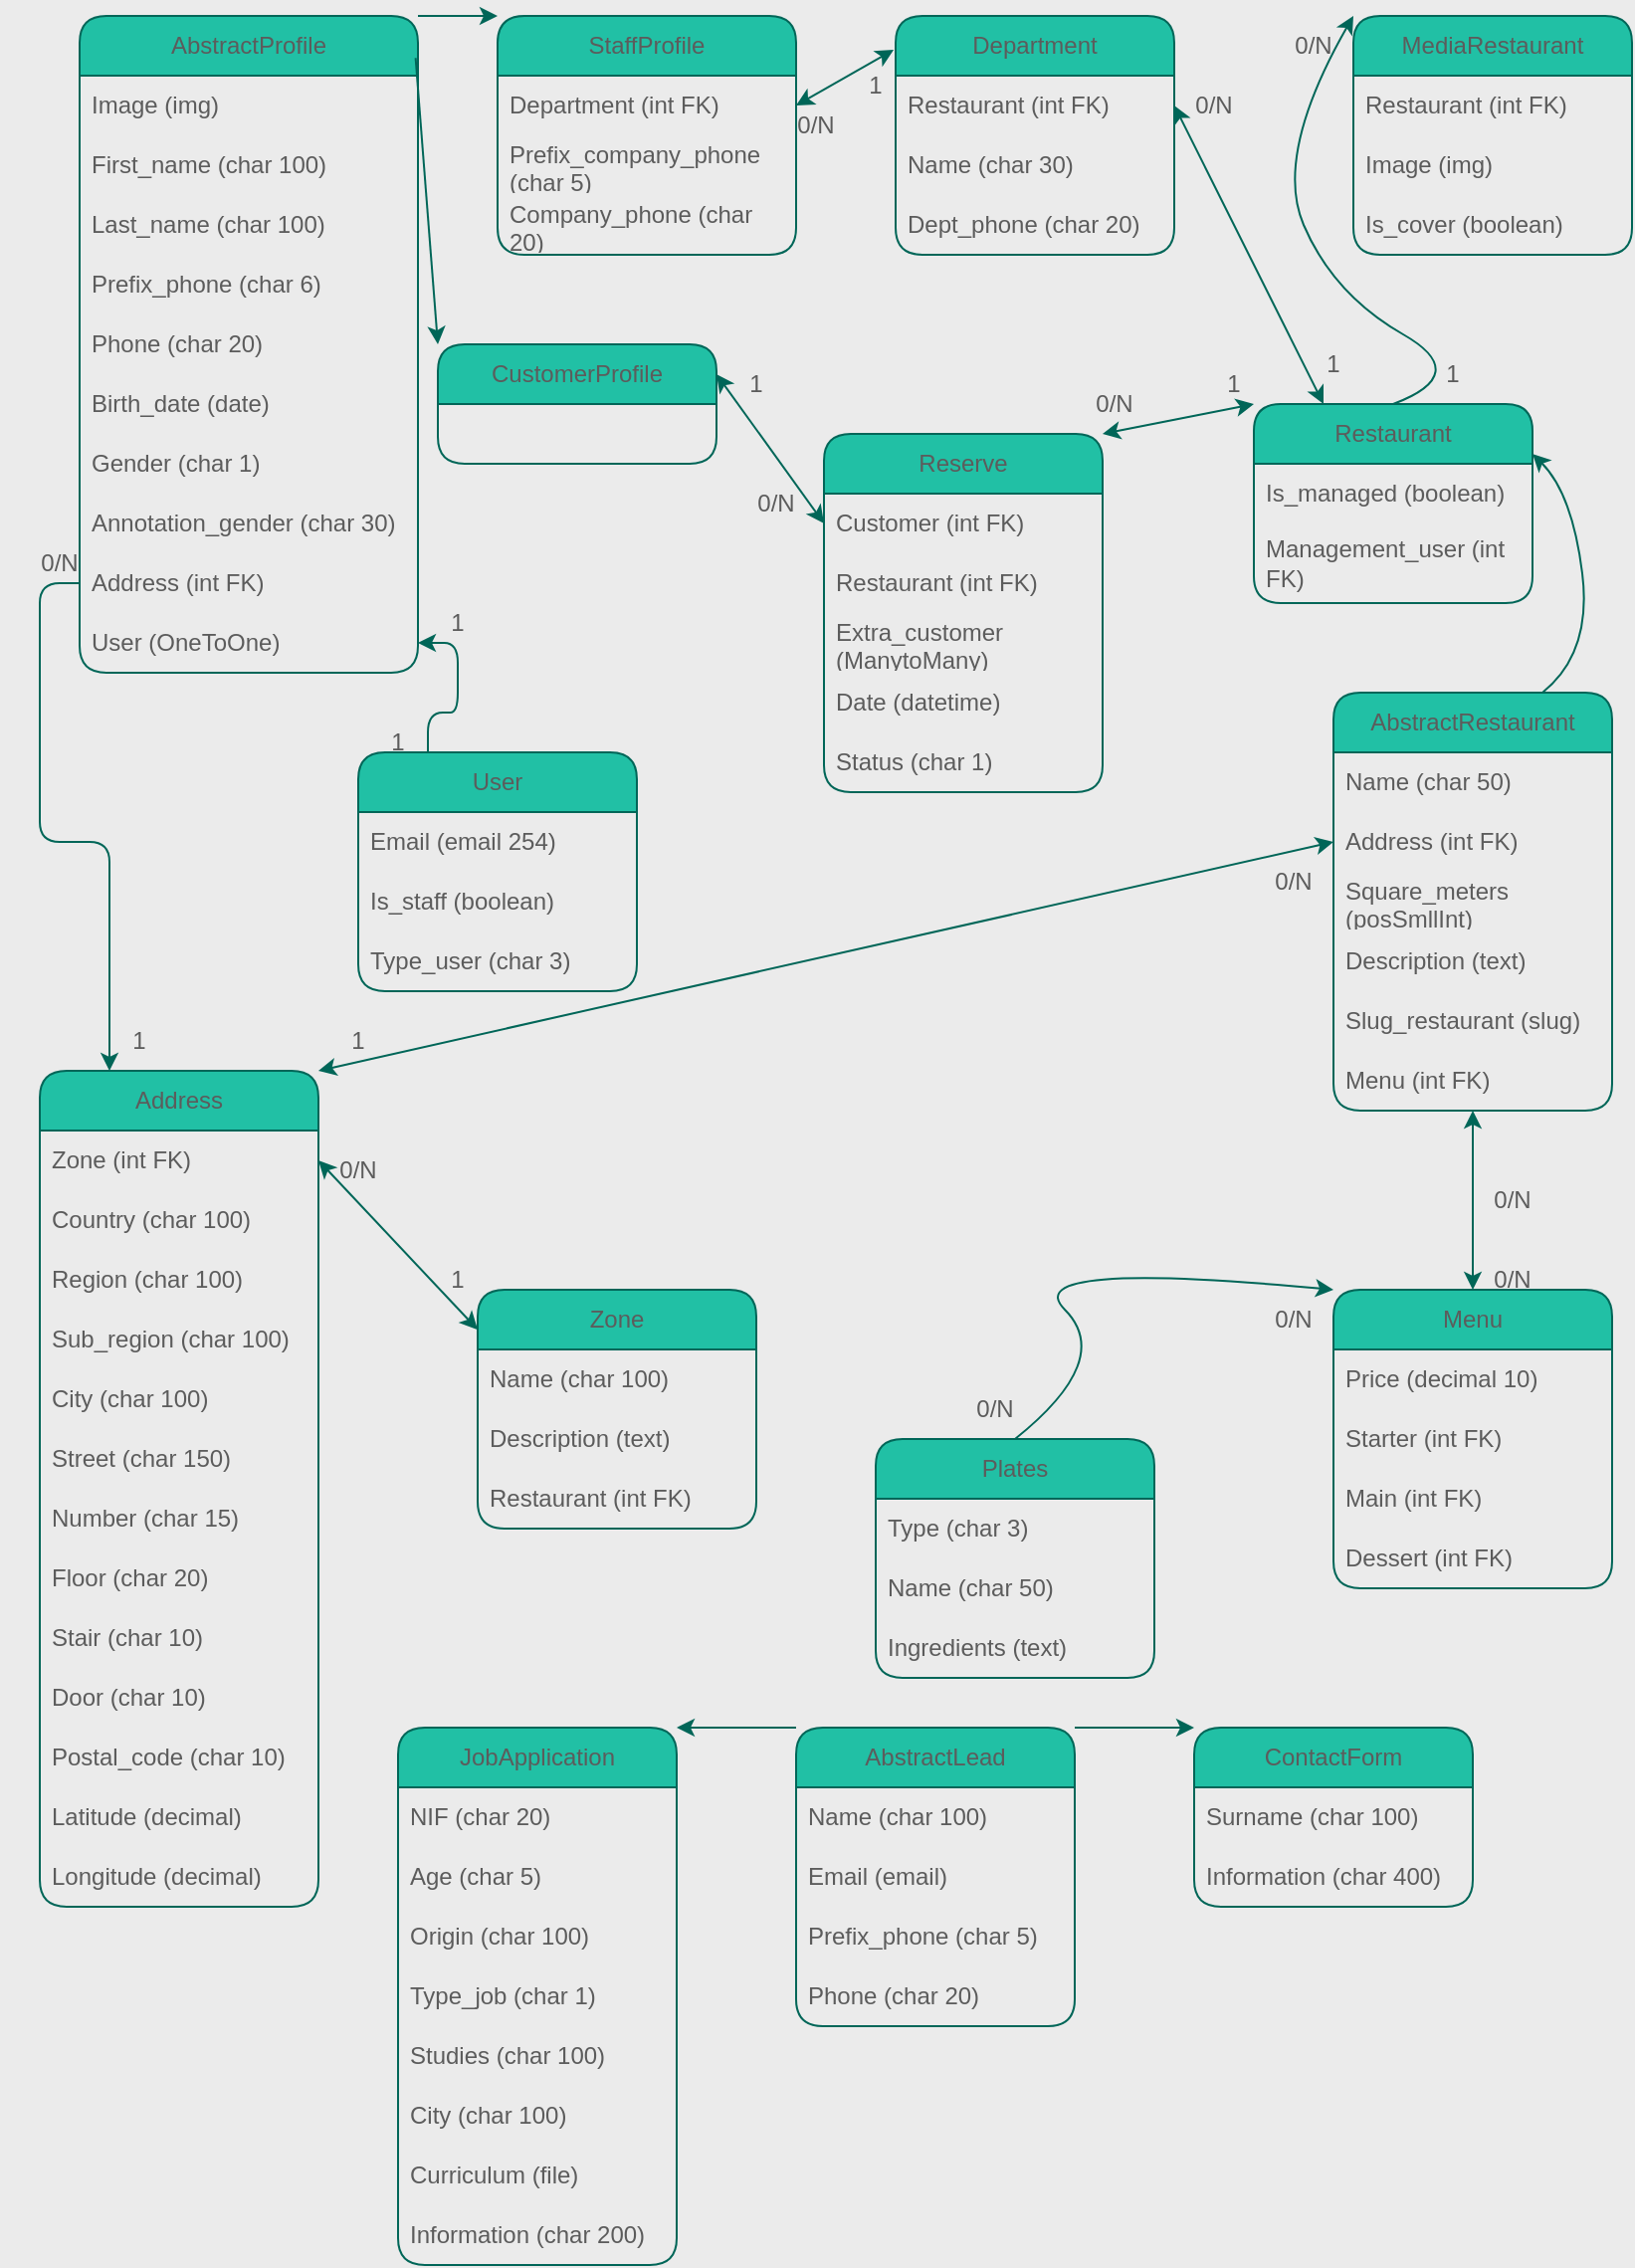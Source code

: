 <mxfile version="21.1.1" type="device">
  <diagram id="C5RBs43oDa-KdzZeNtuy" name="Page-1">
    <mxGraphModel dx="1434" dy="792" grid="1" gridSize="10" guides="1" tooltips="1" connect="1" arrows="1" fold="1" page="1" pageScale="1" pageWidth="827" pageHeight="1169" background="#ebebeb" math="0" shadow="0">
      <root>
        <mxCell id="WIyWlLk6GJQsqaUBKTNV-0" />
        <mxCell id="WIyWlLk6GJQsqaUBKTNV-1" parent="WIyWlLk6GJQsqaUBKTNV-0" />
        <mxCell id="yz6hyvaZa-Xoh-KUm_AY-7" value="AbstractProfile" style="swimlane;fontStyle=0;childLayout=stackLayout;horizontal=1;startSize=30;horizontalStack=0;resizeParent=1;resizeParentMax=0;resizeLast=0;collapsible=1;marginBottom=0;whiteSpace=wrap;html=1;fillColor=#21C0A5;strokeColor=#006658;labelBackgroundColor=none;fontColor=#5C5C5C;rounded=1;" parent="WIyWlLk6GJQsqaUBKTNV-1" vertex="1">
          <mxGeometry x="40" y="20" width="170" height="330" as="geometry" />
        </mxCell>
        <mxCell id="yz6hyvaZa-Xoh-KUm_AY-9" value="Image (img)" style="text;strokeColor=none;fillColor=none;align=left;verticalAlign=middle;spacingLeft=4;spacingRight=4;overflow=hidden;points=[[0,0.5],[1,0.5]];portConstraint=eastwest;rotatable=0;whiteSpace=wrap;html=1;labelBackgroundColor=none;fontColor=#5C5C5C;rounded=1;" parent="yz6hyvaZa-Xoh-KUm_AY-7" vertex="1">
          <mxGeometry y="30" width="170" height="30" as="geometry" />
        </mxCell>
        <mxCell id="yz6hyvaZa-Xoh-KUm_AY-10" value="First_name (char 100)" style="text;strokeColor=none;fillColor=none;align=left;verticalAlign=middle;spacingLeft=4;spacingRight=4;overflow=hidden;points=[[0,0.5],[1,0.5]];portConstraint=eastwest;rotatable=0;whiteSpace=wrap;html=1;labelBackgroundColor=none;fontColor=#5C5C5C;rounded=1;" parent="yz6hyvaZa-Xoh-KUm_AY-7" vertex="1">
          <mxGeometry y="60" width="170" height="30" as="geometry" />
        </mxCell>
        <mxCell id="yz6hyvaZa-Xoh-KUm_AY-11" value="Last_name (char 100)" style="text;strokeColor=none;fillColor=none;align=left;verticalAlign=middle;spacingLeft=4;spacingRight=4;overflow=hidden;points=[[0,0.5],[1,0.5]];portConstraint=eastwest;rotatable=0;whiteSpace=wrap;html=1;labelBackgroundColor=none;fontColor=#5C5C5C;rounded=1;" parent="yz6hyvaZa-Xoh-KUm_AY-7" vertex="1">
          <mxGeometry y="90" width="170" height="30" as="geometry" />
        </mxCell>
        <mxCell id="yz6hyvaZa-Xoh-KUm_AY-16" value="Prefix_phone (char 6)" style="text;strokeColor=none;fillColor=none;align=left;verticalAlign=middle;spacingLeft=4;spacingRight=4;overflow=hidden;points=[[0,0.5],[1,0.5]];portConstraint=eastwest;rotatable=0;whiteSpace=wrap;html=1;labelBackgroundColor=none;fontColor=#5C5C5C;rounded=1;" parent="yz6hyvaZa-Xoh-KUm_AY-7" vertex="1">
          <mxGeometry y="120" width="170" height="30" as="geometry" />
        </mxCell>
        <mxCell id="yz6hyvaZa-Xoh-KUm_AY-14" value="Phone (char 20)" style="text;strokeColor=none;fillColor=none;align=left;verticalAlign=middle;spacingLeft=4;spacingRight=4;overflow=hidden;points=[[0,0.5],[1,0.5]];portConstraint=eastwest;rotatable=0;whiteSpace=wrap;html=1;labelBackgroundColor=none;fontColor=#5C5C5C;rounded=1;" parent="yz6hyvaZa-Xoh-KUm_AY-7" vertex="1">
          <mxGeometry y="150" width="170" height="30" as="geometry" />
        </mxCell>
        <mxCell id="yz6hyvaZa-Xoh-KUm_AY-13" value="Birth_date (date)" style="text;strokeColor=none;fillColor=none;align=left;verticalAlign=middle;spacingLeft=4;spacingRight=4;overflow=hidden;points=[[0,0.5],[1,0.5]];portConstraint=eastwest;rotatable=0;whiteSpace=wrap;html=1;labelBackgroundColor=none;fontColor=#5C5C5C;rounded=1;" parent="yz6hyvaZa-Xoh-KUm_AY-7" vertex="1">
          <mxGeometry y="180" width="170" height="30" as="geometry" />
        </mxCell>
        <mxCell id="yz6hyvaZa-Xoh-KUm_AY-12" value="Gender (char 1)" style="text;strokeColor=none;fillColor=none;align=left;verticalAlign=middle;spacingLeft=4;spacingRight=4;overflow=hidden;points=[[0,0.5],[1,0.5]];portConstraint=eastwest;rotatable=0;whiteSpace=wrap;html=1;labelBackgroundColor=none;fontColor=#5C5C5C;rounded=1;" parent="yz6hyvaZa-Xoh-KUm_AY-7" vertex="1">
          <mxGeometry y="210" width="170" height="30" as="geometry" />
        </mxCell>
        <mxCell id="yz6hyvaZa-Xoh-KUm_AY-17" value="Annotation_gender (char 30)" style="text;strokeColor=none;fillColor=none;align=left;verticalAlign=middle;spacingLeft=4;spacingRight=4;overflow=hidden;points=[[0,0.5],[1,0.5]];portConstraint=eastwest;rotatable=0;whiteSpace=wrap;html=1;labelBackgroundColor=none;fontColor=#5C5C5C;rounded=1;" parent="yz6hyvaZa-Xoh-KUm_AY-7" vertex="1">
          <mxGeometry y="240" width="170" height="30" as="geometry" />
        </mxCell>
        <mxCell id="yz6hyvaZa-Xoh-KUm_AY-15" value="Address (int FK)" style="text;strokeColor=none;fillColor=none;align=left;verticalAlign=middle;spacingLeft=4;spacingRight=4;overflow=hidden;points=[[0,0.5],[1,0.5]];portConstraint=eastwest;rotatable=0;whiteSpace=wrap;html=1;labelBackgroundColor=none;fontColor=#5C5C5C;rounded=1;" parent="yz6hyvaZa-Xoh-KUm_AY-7" vertex="1">
          <mxGeometry y="270" width="170" height="30" as="geometry" />
        </mxCell>
        <mxCell id="nmYzF3sqAzr96OTuuxgY-0" value="User (OneToOne)" style="text;strokeColor=none;fillColor=none;align=left;verticalAlign=middle;spacingLeft=4;spacingRight=4;overflow=hidden;points=[[0,0.5],[1,0.5]];portConstraint=eastwest;rotatable=0;whiteSpace=wrap;html=1;fontColor=#5C5C5C;" vertex="1" parent="yz6hyvaZa-Xoh-KUm_AY-7">
          <mxGeometry y="300" width="170" height="30" as="geometry" />
        </mxCell>
        <mxCell id="yz6hyvaZa-Xoh-KUm_AY-19" value="StaffProfile" style="swimlane;fontStyle=0;childLayout=stackLayout;horizontal=1;startSize=30;horizontalStack=0;resizeParent=1;resizeParentMax=0;resizeLast=0;collapsible=1;marginBottom=0;whiteSpace=wrap;html=1;fillColor=#21C0A5;strokeColor=#006658;labelBackgroundColor=none;fontColor=#5C5C5C;rounded=1;" parent="WIyWlLk6GJQsqaUBKTNV-1" vertex="1">
          <mxGeometry x="250" y="20" width="150" height="120" as="geometry" />
        </mxCell>
        <mxCell id="yz6hyvaZa-Xoh-KUm_AY-20" value="Department (int FK)" style="text;strokeColor=none;fillColor=none;align=left;verticalAlign=middle;spacingLeft=4;spacingRight=4;overflow=hidden;points=[[0,0.5],[1,0.5]];portConstraint=eastwest;rotatable=0;whiteSpace=wrap;html=1;labelBackgroundColor=none;fontColor=#5C5C5C;rounded=1;" parent="yz6hyvaZa-Xoh-KUm_AY-19" vertex="1">
          <mxGeometry y="30" width="150" height="30" as="geometry" />
        </mxCell>
        <mxCell id="yz6hyvaZa-Xoh-KUm_AY-21" value="Prefix_company_phone (char 5)" style="text;strokeColor=none;fillColor=none;align=left;verticalAlign=middle;spacingLeft=4;spacingRight=4;overflow=hidden;points=[[0,0.5],[1,0.5]];portConstraint=eastwest;rotatable=0;whiteSpace=wrap;html=1;labelBackgroundColor=none;fontColor=#5C5C5C;rounded=1;" parent="yz6hyvaZa-Xoh-KUm_AY-19" vertex="1">
          <mxGeometry y="60" width="150" height="30" as="geometry" />
        </mxCell>
        <mxCell id="yz6hyvaZa-Xoh-KUm_AY-22" value="Company_phone (char 20)" style="text;strokeColor=none;fillColor=none;align=left;verticalAlign=middle;spacingLeft=4;spacingRight=4;overflow=hidden;points=[[0,0.5],[1,0.5]];portConstraint=eastwest;rotatable=0;whiteSpace=wrap;html=1;labelBackgroundColor=none;fontColor=#5C5C5C;rounded=1;" parent="yz6hyvaZa-Xoh-KUm_AY-19" vertex="1">
          <mxGeometry y="90" width="150" height="30" as="geometry" />
        </mxCell>
        <mxCell id="yz6hyvaZa-Xoh-KUm_AY-24" value="Department" style="swimlane;fontStyle=0;childLayout=stackLayout;horizontal=1;startSize=30;horizontalStack=0;resizeParent=1;resizeParentMax=0;resizeLast=0;collapsible=1;marginBottom=0;whiteSpace=wrap;html=1;fillColor=#21C0A5;strokeColor=#006658;labelBackgroundColor=none;fontColor=#5C5C5C;rounded=1;" parent="WIyWlLk6GJQsqaUBKTNV-1" vertex="1">
          <mxGeometry x="450" y="20" width="140" height="120" as="geometry" />
        </mxCell>
        <mxCell id="yz6hyvaZa-Xoh-KUm_AY-25" value="Restaurant&amp;nbsp;(int FK)" style="text;strokeColor=none;fillColor=none;align=left;verticalAlign=middle;spacingLeft=4;spacingRight=4;overflow=hidden;points=[[0,0.5],[1,0.5]];portConstraint=eastwest;rotatable=0;whiteSpace=wrap;html=1;labelBackgroundColor=none;fontColor=#5C5C5C;rounded=1;" parent="yz6hyvaZa-Xoh-KUm_AY-24" vertex="1">
          <mxGeometry y="30" width="140" height="30" as="geometry" />
        </mxCell>
        <mxCell id="yz6hyvaZa-Xoh-KUm_AY-26" value="Name&amp;nbsp;(char 30)" style="text;strokeColor=none;fillColor=none;align=left;verticalAlign=middle;spacingLeft=4;spacingRight=4;overflow=hidden;points=[[0,0.5],[1,0.5]];portConstraint=eastwest;rotatable=0;whiteSpace=wrap;html=1;labelBackgroundColor=none;fontColor=#5C5C5C;rounded=1;" parent="yz6hyvaZa-Xoh-KUm_AY-24" vertex="1">
          <mxGeometry y="60" width="140" height="30" as="geometry" />
        </mxCell>
        <mxCell id="yz6hyvaZa-Xoh-KUm_AY-27" value="Dept_phone&amp;nbsp;(char 20)" style="text;strokeColor=none;fillColor=none;align=left;verticalAlign=middle;spacingLeft=4;spacingRight=4;overflow=hidden;points=[[0,0.5],[1,0.5]];portConstraint=eastwest;rotatable=0;whiteSpace=wrap;html=1;labelBackgroundColor=none;fontColor=#5C5C5C;rounded=1;" parent="yz6hyvaZa-Xoh-KUm_AY-24" vertex="1">
          <mxGeometry y="90" width="140" height="30" as="geometry" />
        </mxCell>
        <mxCell id="yz6hyvaZa-Xoh-KUm_AY-29" value="Zone" style="swimlane;fontStyle=0;childLayout=stackLayout;horizontal=1;startSize=30;horizontalStack=0;resizeParent=1;resizeParentMax=0;resizeLast=0;collapsible=1;marginBottom=0;whiteSpace=wrap;html=1;fillColor=#21C0A5;strokeColor=#006658;labelBackgroundColor=none;fontColor=#5C5C5C;rounded=1;" parent="WIyWlLk6GJQsqaUBKTNV-1" vertex="1">
          <mxGeometry x="240" y="660" width="140" height="120" as="geometry" />
        </mxCell>
        <mxCell id="yz6hyvaZa-Xoh-KUm_AY-30" value="Name (char 100)" style="text;strokeColor=none;fillColor=none;align=left;verticalAlign=middle;spacingLeft=4;spacingRight=4;overflow=hidden;points=[[0,0.5],[1,0.5]];portConstraint=eastwest;rotatable=0;whiteSpace=wrap;html=1;labelBackgroundColor=none;fontColor=#5C5C5C;rounded=1;" parent="yz6hyvaZa-Xoh-KUm_AY-29" vertex="1">
          <mxGeometry y="30" width="140" height="30" as="geometry" />
        </mxCell>
        <mxCell id="yz6hyvaZa-Xoh-KUm_AY-31" value="Description (text)" style="text;strokeColor=none;fillColor=none;align=left;verticalAlign=middle;spacingLeft=4;spacingRight=4;overflow=hidden;points=[[0,0.5],[1,0.5]];portConstraint=eastwest;rotatable=0;whiteSpace=wrap;html=1;labelBackgroundColor=none;fontColor=#5C5C5C;rounded=1;" parent="yz6hyvaZa-Xoh-KUm_AY-29" vertex="1">
          <mxGeometry y="60" width="140" height="30" as="geometry" />
        </mxCell>
        <mxCell id="yz6hyvaZa-Xoh-KUm_AY-32" value="Restaurant&amp;nbsp;(int FK)" style="text;strokeColor=none;fillColor=none;align=left;verticalAlign=middle;spacingLeft=4;spacingRight=4;overflow=hidden;points=[[0,0.5],[1,0.5]];portConstraint=eastwest;rotatable=0;whiteSpace=wrap;html=1;labelBackgroundColor=none;fontColor=#5C5C5C;rounded=1;" parent="yz6hyvaZa-Xoh-KUm_AY-29" vertex="1">
          <mxGeometry y="90" width="140" height="30" as="geometry" />
        </mxCell>
        <mxCell id="yz6hyvaZa-Xoh-KUm_AY-33" value="Address" style="swimlane;fontStyle=0;childLayout=stackLayout;horizontal=1;startSize=30;horizontalStack=0;resizeParent=1;resizeParentMax=0;resizeLast=0;collapsible=1;marginBottom=0;whiteSpace=wrap;html=1;fillColor=#21C0A5;strokeColor=#006658;labelBackgroundColor=none;fontColor=#5C5C5C;rounded=1;" parent="WIyWlLk6GJQsqaUBKTNV-1" vertex="1">
          <mxGeometry x="20" y="550" width="140" height="420" as="geometry" />
        </mxCell>
        <mxCell id="yz6hyvaZa-Xoh-KUm_AY-46" value="Zone&amp;nbsp;(int FK)" style="text;strokeColor=none;fillColor=none;align=left;verticalAlign=middle;spacingLeft=4;spacingRight=4;overflow=hidden;points=[[0,0.5],[1,0.5]];portConstraint=eastwest;rotatable=0;whiteSpace=wrap;html=1;labelBackgroundColor=none;fontColor=#5C5C5C;rounded=1;" parent="yz6hyvaZa-Xoh-KUm_AY-33" vertex="1">
          <mxGeometry y="30" width="140" height="30" as="geometry" />
        </mxCell>
        <mxCell id="yz6hyvaZa-Xoh-KUm_AY-34" value="Country (char 100)" style="text;strokeColor=none;fillColor=none;align=left;verticalAlign=middle;spacingLeft=4;spacingRight=4;overflow=hidden;points=[[0,0.5],[1,0.5]];portConstraint=eastwest;rotatable=0;whiteSpace=wrap;html=1;labelBackgroundColor=none;fontColor=#5C5C5C;rounded=1;" parent="yz6hyvaZa-Xoh-KUm_AY-33" vertex="1">
          <mxGeometry y="60" width="140" height="30" as="geometry" />
        </mxCell>
        <mxCell id="yz6hyvaZa-Xoh-KUm_AY-35" value="Region&amp;nbsp;(char 100)" style="text;strokeColor=none;fillColor=none;align=left;verticalAlign=middle;spacingLeft=4;spacingRight=4;overflow=hidden;points=[[0,0.5],[1,0.5]];portConstraint=eastwest;rotatable=0;whiteSpace=wrap;html=1;labelBackgroundColor=none;fontColor=#5C5C5C;rounded=1;" parent="yz6hyvaZa-Xoh-KUm_AY-33" vertex="1">
          <mxGeometry y="90" width="140" height="30" as="geometry" />
        </mxCell>
        <mxCell id="yz6hyvaZa-Xoh-KUm_AY-36" value="Sub_region&amp;nbsp;(char 100)" style="text;strokeColor=none;fillColor=none;align=left;verticalAlign=middle;spacingLeft=4;spacingRight=4;overflow=hidden;points=[[0,0.5],[1,0.5]];portConstraint=eastwest;rotatable=0;whiteSpace=wrap;html=1;labelBackgroundColor=none;fontColor=#5C5C5C;rounded=1;" parent="yz6hyvaZa-Xoh-KUm_AY-33" vertex="1">
          <mxGeometry y="120" width="140" height="30" as="geometry" />
        </mxCell>
        <mxCell id="yz6hyvaZa-Xoh-KUm_AY-42" value="City&amp;nbsp;(char 100)" style="text;strokeColor=none;fillColor=none;align=left;verticalAlign=middle;spacingLeft=4;spacingRight=4;overflow=hidden;points=[[0,0.5],[1,0.5]];portConstraint=eastwest;rotatable=0;whiteSpace=wrap;html=1;labelBackgroundColor=none;fontColor=#5C5C5C;rounded=1;" parent="yz6hyvaZa-Xoh-KUm_AY-33" vertex="1">
          <mxGeometry y="150" width="140" height="30" as="geometry" />
        </mxCell>
        <mxCell id="yz6hyvaZa-Xoh-KUm_AY-41" value="Street&amp;nbsp;(char 150)" style="text;strokeColor=none;fillColor=none;align=left;verticalAlign=middle;spacingLeft=4;spacingRight=4;overflow=hidden;points=[[0,0.5],[1,0.5]];portConstraint=eastwest;rotatable=0;whiteSpace=wrap;html=1;labelBackgroundColor=none;fontColor=#5C5C5C;rounded=1;" parent="yz6hyvaZa-Xoh-KUm_AY-33" vertex="1">
          <mxGeometry y="180" width="140" height="30" as="geometry" />
        </mxCell>
        <mxCell id="yz6hyvaZa-Xoh-KUm_AY-40" value="Number&amp;nbsp;(char 15)" style="text;strokeColor=none;fillColor=none;align=left;verticalAlign=middle;spacingLeft=4;spacingRight=4;overflow=hidden;points=[[0,0.5],[1,0.5]];portConstraint=eastwest;rotatable=0;whiteSpace=wrap;html=1;labelBackgroundColor=none;fontColor=#5C5C5C;rounded=1;" parent="yz6hyvaZa-Xoh-KUm_AY-33" vertex="1">
          <mxGeometry y="210" width="140" height="30" as="geometry" />
        </mxCell>
        <mxCell id="yz6hyvaZa-Xoh-KUm_AY-38" value="Floor&amp;nbsp;(char 20)" style="text;strokeColor=none;fillColor=none;align=left;verticalAlign=middle;spacingLeft=4;spacingRight=4;overflow=hidden;points=[[0,0.5],[1,0.5]];portConstraint=eastwest;rotatable=0;whiteSpace=wrap;html=1;labelBackgroundColor=none;fontColor=#5C5C5C;rounded=1;" parent="yz6hyvaZa-Xoh-KUm_AY-33" vertex="1">
          <mxGeometry y="240" width="140" height="30" as="geometry" />
        </mxCell>
        <mxCell id="yz6hyvaZa-Xoh-KUm_AY-39" value="Stair&amp;nbsp;(char 10)" style="text;strokeColor=none;fillColor=none;align=left;verticalAlign=middle;spacingLeft=4;spacingRight=4;overflow=hidden;points=[[0,0.5],[1,0.5]];portConstraint=eastwest;rotatable=0;whiteSpace=wrap;html=1;labelBackgroundColor=none;fontColor=#5C5C5C;rounded=1;" parent="yz6hyvaZa-Xoh-KUm_AY-33" vertex="1">
          <mxGeometry y="270" width="140" height="30" as="geometry" />
        </mxCell>
        <mxCell id="yz6hyvaZa-Xoh-KUm_AY-37" value="Door&amp;nbsp;(char 10)" style="text;strokeColor=none;fillColor=none;align=left;verticalAlign=middle;spacingLeft=4;spacingRight=4;overflow=hidden;points=[[0,0.5],[1,0.5]];portConstraint=eastwest;rotatable=0;whiteSpace=wrap;html=1;labelBackgroundColor=none;fontColor=#5C5C5C;rounded=1;" parent="yz6hyvaZa-Xoh-KUm_AY-33" vertex="1">
          <mxGeometry y="300" width="140" height="30" as="geometry" />
        </mxCell>
        <mxCell id="yz6hyvaZa-Xoh-KUm_AY-44" value="Postal_code&amp;nbsp;(char 10)" style="text;strokeColor=none;fillColor=none;align=left;verticalAlign=middle;spacingLeft=4;spacingRight=4;overflow=hidden;points=[[0,0.5],[1,0.5]];portConstraint=eastwest;rotatable=0;whiteSpace=wrap;html=1;labelBackgroundColor=none;fontColor=#5C5C5C;rounded=1;" parent="yz6hyvaZa-Xoh-KUm_AY-33" vertex="1">
          <mxGeometry y="330" width="140" height="30" as="geometry" />
        </mxCell>
        <mxCell id="yz6hyvaZa-Xoh-KUm_AY-45" value="Latitude (decimal)" style="text;strokeColor=none;fillColor=none;align=left;verticalAlign=middle;spacingLeft=4;spacingRight=4;overflow=hidden;points=[[0,0.5],[1,0.5]];portConstraint=eastwest;rotatable=0;whiteSpace=wrap;html=1;labelBackgroundColor=none;fontColor=#5C5C5C;rounded=1;" parent="yz6hyvaZa-Xoh-KUm_AY-33" vertex="1">
          <mxGeometry y="360" width="140" height="30" as="geometry" />
        </mxCell>
        <mxCell id="yz6hyvaZa-Xoh-KUm_AY-43" value="Longitude (decimal)" style="text;strokeColor=none;fillColor=none;align=left;verticalAlign=middle;spacingLeft=4;spacingRight=4;overflow=hidden;points=[[0,0.5],[1,0.5]];portConstraint=eastwest;rotatable=0;whiteSpace=wrap;html=1;labelBackgroundColor=none;fontColor=#5C5C5C;rounded=1;" parent="yz6hyvaZa-Xoh-KUm_AY-33" vertex="1">
          <mxGeometry y="390" width="140" height="30" as="geometry" />
        </mxCell>
        <mxCell id="b-BLGaZ5m4EuWuazaUTC-0" value="AbstractRestaurant" style="swimlane;fontStyle=0;childLayout=stackLayout;horizontal=1;startSize=30;horizontalStack=0;resizeParent=1;resizeParentMax=0;resizeLast=0;collapsible=1;marginBottom=0;whiteSpace=wrap;html=1;fillColor=#21C0A5;strokeColor=#006658;labelBackgroundColor=none;fontColor=#5C5C5C;rounded=1;" parent="WIyWlLk6GJQsqaUBKTNV-1" vertex="1">
          <mxGeometry x="670" y="360" width="140" height="210" as="geometry" />
        </mxCell>
        <mxCell id="b-BLGaZ5m4EuWuazaUTC-2" value="Name (char 50)" style="text;strokeColor=none;fillColor=none;align=left;verticalAlign=middle;spacingLeft=4;spacingRight=4;overflow=hidden;points=[[0,0.5],[1,0.5]];portConstraint=eastwest;rotatable=0;whiteSpace=wrap;html=1;labelBackgroundColor=none;fontColor=#5C5C5C;rounded=1;" parent="b-BLGaZ5m4EuWuazaUTC-0" vertex="1">
          <mxGeometry y="30" width="140" height="30" as="geometry" />
        </mxCell>
        <mxCell id="b-BLGaZ5m4EuWuazaUTC-3" value="Address&amp;nbsp;(int FK)" style="text;strokeColor=none;fillColor=none;align=left;verticalAlign=middle;spacingLeft=4;spacingRight=4;overflow=hidden;points=[[0,0.5],[1,0.5]];portConstraint=eastwest;rotatable=0;whiteSpace=wrap;html=1;labelBackgroundColor=none;fontColor=#5C5C5C;rounded=1;" parent="b-BLGaZ5m4EuWuazaUTC-0" vertex="1">
          <mxGeometry y="60" width="140" height="30" as="geometry" />
        </mxCell>
        <mxCell id="b-BLGaZ5m4EuWuazaUTC-8" value="Square_meters (posSmllInt)" style="text;strokeColor=none;fillColor=none;align=left;verticalAlign=middle;spacingLeft=4;spacingRight=4;overflow=hidden;points=[[0,0.5],[1,0.5]];portConstraint=eastwest;rotatable=0;whiteSpace=wrap;html=1;labelBackgroundColor=none;fontColor=#5C5C5C;rounded=1;" parent="b-BLGaZ5m4EuWuazaUTC-0" vertex="1">
          <mxGeometry y="90" width="140" height="30" as="geometry" />
        </mxCell>
        <mxCell id="b-BLGaZ5m4EuWuazaUTC-9" value="Description (text)" style="text;strokeColor=none;fillColor=none;align=left;verticalAlign=middle;spacingLeft=4;spacingRight=4;overflow=hidden;points=[[0,0.5],[1,0.5]];portConstraint=eastwest;rotatable=0;whiteSpace=wrap;html=1;labelBackgroundColor=none;fontColor=#5C5C5C;rounded=1;" parent="b-BLGaZ5m4EuWuazaUTC-0" vertex="1">
          <mxGeometry y="120" width="140" height="30" as="geometry" />
        </mxCell>
        <mxCell id="b-BLGaZ5m4EuWuazaUTC-10" value="Slug_restaurant (slug)" style="text;strokeColor=none;fillColor=none;align=left;verticalAlign=middle;spacingLeft=4;spacingRight=4;overflow=hidden;points=[[0,0.5],[1,0.5]];portConstraint=eastwest;rotatable=0;whiteSpace=wrap;html=1;labelBackgroundColor=none;fontColor=#5C5C5C;rounded=1;" parent="b-BLGaZ5m4EuWuazaUTC-0" vertex="1">
          <mxGeometry y="150" width="140" height="30" as="geometry" />
        </mxCell>
        <mxCell id="b-BLGaZ5m4EuWuazaUTC-11" value="Menu&amp;nbsp;(int FK)" style="text;strokeColor=none;fillColor=none;align=left;verticalAlign=middle;spacingLeft=4;spacingRight=4;overflow=hidden;points=[[0,0.5],[1,0.5]];portConstraint=eastwest;rotatable=0;whiteSpace=wrap;html=1;labelBackgroundColor=none;fontColor=#5C5C5C;rounded=1;" parent="b-BLGaZ5m4EuWuazaUTC-0" vertex="1">
          <mxGeometry y="180" width="140" height="30" as="geometry" />
        </mxCell>
        <mxCell id="b-BLGaZ5m4EuWuazaUTC-13" value="Restaurant" style="swimlane;fontStyle=0;childLayout=stackLayout;horizontal=1;startSize=30;horizontalStack=0;resizeParent=1;resizeParentMax=0;resizeLast=0;collapsible=1;marginBottom=0;whiteSpace=wrap;html=1;fillColor=#21C0A5;strokeColor=#006658;labelBackgroundColor=none;fontColor=#5C5C5C;rounded=1;" parent="WIyWlLk6GJQsqaUBKTNV-1" vertex="1">
          <mxGeometry x="630" y="215" width="140" height="100" as="geometry" />
        </mxCell>
        <mxCell id="b-BLGaZ5m4EuWuazaUTC-14" value="Is_managed (boolean)" style="text;strokeColor=none;fillColor=none;align=left;verticalAlign=middle;spacingLeft=4;spacingRight=4;overflow=hidden;points=[[0,0.5],[1,0.5]];portConstraint=eastwest;rotatable=0;whiteSpace=wrap;html=1;labelBackgroundColor=none;fontColor=#5C5C5C;rounded=1;" parent="b-BLGaZ5m4EuWuazaUTC-13" vertex="1">
          <mxGeometry y="30" width="140" height="30" as="geometry" />
        </mxCell>
        <mxCell id="b-BLGaZ5m4EuWuazaUTC-15" value="Management_user (int FK)" style="text;strokeColor=none;fillColor=none;align=left;verticalAlign=middle;spacingLeft=4;spacingRight=4;overflow=hidden;points=[[0,0.5],[1,0.5]];portConstraint=eastwest;rotatable=0;whiteSpace=wrap;html=1;labelBackgroundColor=none;fontColor=#5C5C5C;rounded=1;" parent="b-BLGaZ5m4EuWuazaUTC-13" vertex="1">
          <mxGeometry y="60" width="140" height="40" as="geometry" />
        </mxCell>
        <mxCell id="b-BLGaZ5m4EuWuazaUTC-19" value="MediaRestaurant" style="swimlane;fontStyle=0;childLayout=stackLayout;horizontal=1;startSize=30;horizontalStack=0;resizeParent=1;resizeParentMax=0;resizeLast=0;collapsible=1;marginBottom=0;whiteSpace=wrap;html=1;fillColor=#21C0A5;strokeColor=#006658;labelBackgroundColor=none;fontColor=#5C5C5C;rounded=1;" parent="WIyWlLk6GJQsqaUBKTNV-1" vertex="1">
          <mxGeometry x="680" y="20" width="140" height="120" as="geometry" />
        </mxCell>
        <mxCell id="b-BLGaZ5m4EuWuazaUTC-20" value="Restaurant&amp;nbsp;(int FK)" style="text;strokeColor=none;fillColor=none;align=left;verticalAlign=middle;spacingLeft=4;spacingRight=4;overflow=hidden;points=[[0,0.5],[1,0.5]];portConstraint=eastwest;rotatable=0;whiteSpace=wrap;html=1;labelBackgroundColor=none;fontColor=#5C5C5C;rounded=1;" parent="b-BLGaZ5m4EuWuazaUTC-19" vertex="1">
          <mxGeometry y="30" width="140" height="30" as="geometry" />
        </mxCell>
        <mxCell id="b-BLGaZ5m4EuWuazaUTC-21" value="Image (img)" style="text;strokeColor=none;fillColor=none;align=left;verticalAlign=middle;spacingLeft=4;spacingRight=4;overflow=hidden;points=[[0,0.5],[1,0.5]];portConstraint=eastwest;rotatable=0;whiteSpace=wrap;html=1;labelBackgroundColor=none;fontColor=#5C5C5C;rounded=1;" parent="b-BLGaZ5m4EuWuazaUTC-19" vertex="1">
          <mxGeometry y="60" width="140" height="30" as="geometry" />
        </mxCell>
        <mxCell id="b-BLGaZ5m4EuWuazaUTC-22" value="Is_cover (boolean)" style="text;strokeColor=none;fillColor=none;align=left;verticalAlign=middle;spacingLeft=4;spacingRight=4;overflow=hidden;points=[[0,0.5],[1,0.5]];portConstraint=eastwest;rotatable=0;whiteSpace=wrap;html=1;labelBackgroundColor=none;fontColor=#5C5C5C;rounded=1;" parent="b-BLGaZ5m4EuWuazaUTC-19" vertex="1">
          <mxGeometry y="90" width="140" height="30" as="geometry" />
        </mxCell>
        <mxCell id="b-BLGaZ5m4EuWuazaUTC-24" value="Menu" style="swimlane;fontStyle=0;childLayout=stackLayout;horizontal=1;startSize=30;horizontalStack=0;resizeParent=1;resizeParentMax=0;resizeLast=0;collapsible=1;marginBottom=0;whiteSpace=wrap;html=1;fillColor=#21C0A5;strokeColor=#006658;labelBackgroundColor=none;fontColor=#5C5C5C;rounded=1;" parent="WIyWlLk6GJQsqaUBKTNV-1" vertex="1">
          <mxGeometry x="670" y="660" width="140" height="150" as="geometry" />
        </mxCell>
        <mxCell id="b-BLGaZ5m4EuWuazaUTC-25" value="Price (decimal 10)" style="text;strokeColor=none;fillColor=none;align=left;verticalAlign=middle;spacingLeft=4;spacingRight=4;overflow=hidden;points=[[0,0.5],[1,0.5]];portConstraint=eastwest;rotatable=0;whiteSpace=wrap;html=1;labelBackgroundColor=none;fontColor=#5C5C5C;rounded=1;" parent="b-BLGaZ5m4EuWuazaUTC-24" vertex="1">
          <mxGeometry y="30" width="140" height="30" as="geometry" />
        </mxCell>
        <mxCell id="b-BLGaZ5m4EuWuazaUTC-27" value="Starter (int FK)" style="text;strokeColor=none;fillColor=none;align=left;verticalAlign=middle;spacingLeft=4;spacingRight=4;overflow=hidden;points=[[0,0.5],[1,0.5]];portConstraint=eastwest;rotatable=0;whiteSpace=wrap;html=1;labelBackgroundColor=none;fontColor=#5C5C5C;rounded=1;" parent="b-BLGaZ5m4EuWuazaUTC-24" vertex="1">
          <mxGeometry y="60" width="140" height="30" as="geometry" />
        </mxCell>
        <mxCell id="b-BLGaZ5m4EuWuazaUTC-36" value="Main (int FK)" style="text;strokeColor=none;fillColor=none;align=left;verticalAlign=middle;spacingLeft=4;spacingRight=4;overflow=hidden;points=[[0,0.5],[1,0.5]];portConstraint=eastwest;rotatable=0;whiteSpace=wrap;html=1;labelBackgroundColor=none;fontColor=#5C5C5C;rounded=1;" parent="b-BLGaZ5m4EuWuazaUTC-24" vertex="1">
          <mxGeometry y="90" width="140" height="30" as="geometry" />
        </mxCell>
        <mxCell id="b-BLGaZ5m4EuWuazaUTC-37" value="Dessert (int FK)" style="text;strokeColor=none;fillColor=none;align=left;verticalAlign=middle;spacingLeft=4;spacingRight=4;overflow=hidden;points=[[0,0.5],[1,0.5]];portConstraint=eastwest;rotatable=0;whiteSpace=wrap;html=1;labelBackgroundColor=none;fontColor=#5C5C5C;rounded=1;" parent="b-BLGaZ5m4EuWuazaUTC-24" vertex="1">
          <mxGeometry y="120" width="140" height="30" as="geometry" />
        </mxCell>
        <mxCell id="b-BLGaZ5m4EuWuazaUTC-28" value="Reserve" style="swimlane;fontStyle=0;childLayout=stackLayout;horizontal=1;startSize=30;horizontalStack=0;resizeParent=1;resizeParentMax=0;resizeLast=0;collapsible=1;marginBottom=0;whiteSpace=wrap;html=1;fillColor=#21C0A5;strokeColor=#006658;labelBackgroundColor=none;fontColor=#5C5C5C;rounded=1;" parent="WIyWlLk6GJQsqaUBKTNV-1" vertex="1">
          <mxGeometry x="414" y="230" width="140" height="180" as="geometry" />
        </mxCell>
        <mxCell id="b-BLGaZ5m4EuWuazaUTC-29" value="Customer (int FK)" style="text;strokeColor=none;fillColor=none;align=left;verticalAlign=middle;spacingLeft=4;spacingRight=4;overflow=hidden;points=[[0,0.5],[1,0.5]];portConstraint=eastwest;rotatable=0;whiteSpace=wrap;html=1;labelBackgroundColor=none;fontColor=#5C5C5C;rounded=1;" parent="b-BLGaZ5m4EuWuazaUTC-28" vertex="1">
          <mxGeometry y="30" width="140" height="30" as="geometry" />
        </mxCell>
        <mxCell id="dNBtrrBop_Eb0bzp6sH0-12" value="Restaurant (int FK)" style="text;strokeColor=none;fillColor=none;align=left;verticalAlign=middle;spacingLeft=4;spacingRight=4;overflow=hidden;points=[[0,0.5],[1,0.5]];portConstraint=eastwest;rotatable=0;whiteSpace=wrap;html=1;labelBackgroundColor=none;fontColor=#5C5C5C;rounded=1;" parent="b-BLGaZ5m4EuWuazaUTC-28" vertex="1">
          <mxGeometry y="60" width="140" height="30" as="geometry" />
        </mxCell>
        <mxCell id="b-BLGaZ5m4EuWuazaUTC-30" value="Extra_customer (ManytoMany)" style="text;strokeColor=none;fillColor=none;align=left;verticalAlign=middle;spacingLeft=4;spacingRight=4;overflow=hidden;points=[[0,0.5],[1,0.5]];portConstraint=eastwest;rotatable=0;whiteSpace=wrap;html=1;labelBackgroundColor=none;fontColor=#5C5C5C;rounded=1;" parent="b-BLGaZ5m4EuWuazaUTC-28" vertex="1">
          <mxGeometry y="90" width="140" height="30" as="geometry" />
        </mxCell>
        <mxCell id="b-BLGaZ5m4EuWuazaUTC-31" value="Date (datetime)" style="text;strokeColor=none;fillColor=none;align=left;verticalAlign=middle;spacingLeft=4;spacingRight=4;overflow=hidden;points=[[0,0.5],[1,0.5]];portConstraint=eastwest;rotatable=0;whiteSpace=wrap;html=1;labelBackgroundColor=none;fontColor=#5C5C5C;rounded=1;" parent="b-BLGaZ5m4EuWuazaUTC-28" vertex="1">
          <mxGeometry y="120" width="140" height="30" as="geometry" />
        </mxCell>
        <mxCell id="b-BLGaZ5m4EuWuazaUTC-32" value="Status (char 1)" style="text;strokeColor=none;fillColor=none;align=left;verticalAlign=middle;spacingLeft=4;spacingRight=4;overflow=hidden;points=[[0,0.5],[1,0.5]];portConstraint=eastwest;rotatable=0;whiteSpace=wrap;html=1;labelBackgroundColor=none;fontColor=#5C5C5C;rounded=1;" parent="b-BLGaZ5m4EuWuazaUTC-28" vertex="1">
          <mxGeometry y="150" width="140" height="30" as="geometry" />
        </mxCell>
        <mxCell id="yz6hyvaZa-Xoh-KUm_AY-1" value="CustomerProfile" style="swimlane;fontStyle=0;childLayout=stackLayout;horizontal=1;startSize=30;horizontalStack=0;resizeParent=1;resizeParentMax=0;resizeLast=0;collapsible=1;marginBottom=0;whiteSpace=wrap;html=1;fillColor=#21C0A5;strokeColor=#006658;labelBackgroundColor=none;fontColor=#5C5C5C;rounded=1;" parent="WIyWlLk6GJQsqaUBKTNV-1" vertex="1">
          <mxGeometry x="220" y="185" width="140" height="60" as="geometry" />
        </mxCell>
        <mxCell id="b-BLGaZ5m4EuWuazaUTC-40" value="Plates" style="swimlane;fontStyle=0;childLayout=stackLayout;horizontal=1;startSize=30;horizontalStack=0;resizeParent=1;resizeParentMax=0;resizeLast=0;collapsible=1;marginBottom=0;whiteSpace=wrap;html=1;fillColor=#21C0A5;strokeColor=#006658;labelBackgroundColor=none;fontColor=#5C5C5C;rounded=1;" parent="WIyWlLk6GJQsqaUBKTNV-1" vertex="1">
          <mxGeometry x="440" y="735" width="140" height="120" as="geometry" />
        </mxCell>
        <mxCell id="b-BLGaZ5m4EuWuazaUTC-41" value="Type (char 3)" style="text;strokeColor=none;fillColor=none;align=left;verticalAlign=middle;spacingLeft=4;spacingRight=4;overflow=hidden;points=[[0,0.5],[1,0.5]];portConstraint=eastwest;rotatable=0;whiteSpace=wrap;html=1;labelBackgroundColor=none;fontColor=#5C5C5C;rounded=1;" parent="b-BLGaZ5m4EuWuazaUTC-40" vertex="1">
          <mxGeometry y="30" width="140" height="30" as="geometry" />
        </mxCell>
        <mxCell id="b-BLGaZ5m4EuWuazaUTC-42" value="Name (char 50)" style="text;strokeColor=none;fillColor=none;align=left;verticalAlign=middle;spacingLeft=4;spacingRight=4;overflow=hidden;points=[[0,0.5],[1,0.5]];portConstraint=eastwest;rotatable=0;whiteSpace=wrap;html=1;labelBackgroundColor=none;fontColor=#5C5C5C;rounded=1;" parent="b-BLGaZ5m4EuWuazaUTC-40" vertex="1">
          <mxGeometry y="60" width="140" height="30" as="geometry" />
        </mxCell>
        <mxCell id="b-BLGaZ5m4EuWuazaUTC-43" value="Ingredients (text)" style="text;strokeColor=none;fillColor=none;align=left;verticalAlign=middle;spacingLeft=4;spacingRight=4;overflow=hidden;points=[[0,0.5],[1,0.5]];portConstraint=eastwest;rotatable=0;whiteSpace=wrap;html=1;labelBackgroundColor=none;fontColor=#5C5C5C;rounded=1;" parent="b-BLGaZ5m4EuWuazaUTC-40" vertex="1">
          <mxGeometry y="90" width="140" height="30" as="geometry" />
        </mxCell>
        <mxCell id="dNBtrrBop_Eb0bzp6sH0-3" value="" style="endArrow=classic;html=1;rounded=1;entryX=0;entryY=0;entryDx=0;entryDy=0;exitX=1;exitY=0;exitDx=0;exitDy=0;labelBackgroundColor=none;strokeColor=#006658;fontColor=default;" parent="WIyWlLk6GJQsqaUBKTNV-1" source="yz6hyvaZa-Xoh-KUm_AY-7" target="yz6hyvaZa-Xoh-KUm_AY-19" edge="1">
          <mxGeometry width="50" height="50" relative="1" as="geometry">
            <mxPoint x="180" y="110" as="sourcePoint" />
            <mxPoint x="230" y="60" as="targetPoint" />
          </mxGeometry>
        </mxCell>
        <mxCell id="dNBtrrBop_Eb0bzp6sH0-4" value="" style="endArrow=classic;html=1;rounded=1;entryX=0;entryY=0;entryDx=0;entryDy=0;exitX=0.993;exitY=0.064;exitDx=0;exitDy=0;exitPerimeter=0;labelBackgroundColor=none;strokeColor=#006658;fontColor=default;" parent="WIyWlLk6GJQsqaUBKTNV-1" source="yz6hyvaZa-Xoh-KUm_AY-7" target="yz6hyvaZa-Xoh-KUm_AY-1" edge="1">
          <mxGeometry width="50" height="50" relative="1" as="geometry">
            <mxPoint x="180" y="110" as="sourcePoint" />
            <mxPoint x="230" y="60" as="targetPoint" />
          </mxGeometry>
        </mxCell>
        <mxCell id="dNBtrrBop_Eb0bzp6sH0-5" value="" style="endArrow=classic;startArrow=classic;html=1;rounded=1;entryX=0;entryY=0.167;entryDx=0;entryDy=0;entryPerimeter=0;exitX=1;exitY=0.5;exitDx=0;exitDy=0;labelBackgroundColor=none;strokeColor=#006658;fontColor=default;" parent="WIyWlLk6GJQsqaUBKTNV-1" source="yz6hyvaZa-Xoh-KUm_AY-46" target="yz6hyvaZa-Xoh-KUm_AY-29" edge="1">
          <mxGeometry width="50" height="50" relative="1" as="geometry">
            <mxPoint x="200" y="620" as="sourcePoint" />
            <mxPoint x="250" y="570" as="targetPoint" />
          </mxGeometry>
        </mxCell>
        <mxCell id="dNBtrrBop_Eb0bzp6sH0-7" value="" style="endArrow=classic;startArrow=classic;html=1;rounded=1;entryX=0;entryY=0.5;entryDx=0;entryDy=0;exitX=1;exitY=0.25;exitDx=0;exitDy=0;labelBackgroundColor=none;strokeColor=#006658;fontColor=default;" parent="WIyWlLk6GJQsqaUBKTNV-1" source="yz6hyvaZa-Xoh-KUm_AY-1" target="b-BLGaZ5m4EuWuazaUTC-29" edge="1">
          <mxGeometry width="50" height="50" relative="1" as="geometry">
            <mxPoint x="370" y="190" as="sourcePoint" />
            <mxPoint x="420" y="140" as="targetPoint" />
          </mxGeometry>
        </mxCell>
        <mxCell id="dNBtrrBop_Eb0bzp6sH0-8" value="" style="endArrow=classic;startArrow=classic;html=1;rounded=1;entryX=-0.007;entryY=0.142;entryDx=0;entryDy=0;entryPerimeter=0;exitX=1;exitY=0.5;exitDx=0;exitDy=0;labelBackgroundColor=none;strokeColor=#006658;fontColor=default;" parent="WIyWlLk6GJQsqaUBKTNV-1" source="yz6hyvaZa-Xoh-KUm_AY-20" target="yz6hyvaZa-Xoh-KUm_AY-24" edge="1">
          <mxGeometry width="50" height="50" relative="1" as="geometry">
            <mxPoint x="370" y="100" as="sourcePoint" />
            <mxPoint x="420" y="50" as="targetPoint" />
          </mxGeometry>
        </mxCell>
        <mxCell id="dNBtrrBop_Eb0bzp6sH0-9" value="" style="endArrow=classic;startArrow=classic;html=1;rounded=1;entryX=1;entryY=0.5;entryDx=0;entryDy=0;exitX=0.25;exitY=0;exitDx=0;exitDy=0;labelBackgroundColor=none;strokeColor=#006658;fontColor=default;" parent="WIyWlLk6GJQsqaUBKTNV-1" source="b-BLGaZ5m4EuWuazaUTC-13" target="yz6hyvaZa-Xoh-KUm_AY-25" edge="1">
          <mxGeometry width="50" height="50" relative="1" as="geometry">
            <mxPoint x="650" y="105" as="sourcePoint" />
            <mxPoint x="700" y="55" as="targetPoint" />
          </mxGeometry>
        </mxCell>
        <mxCell id="dNBtrrBop_Eb0bzp6sH0-10" value="" style="curved=1;endArrow=classic;html=1;rounded=1;entryX=1;entryY=0.25;entryDx=0;entryDy=0;exitX=0.75;exitY=0;exitDx=0;exitDy=0;labelBackgroundColor=none;strokeColor=#006658;fontColor=default;" parent="WIyWlLk6GJQsqaUBKTNV-1" source="b-BLGaZ5m4EuWuazaUTC-0" target="b-BLGaZ5m4EuWuazaUTC-13" edge="1">
          <mxGeometry width="50" height="50" relative="1" as="geometry">
            <mxPoint x="750" y="340" as="sourcePoint" />
            <mxPoint x="800" y="290" as="targetPoint" />
            <Array as="points">
              <mxPoint x="800" y="340" />
              <mxPoint x="790" y="260" />
            </Array>
          </mxGeometry>
        </mxCell>
        <mxCell id="dNBtrrBop_Eb0bzp6sH0-11" value="" style="endArrow=classic;startArrow=classic;html=1;rounded=1;exitX=1;exitY=0;exitDx=0;exitDy=0;entryX=0;entryY=0.5;entryDx=0;entryDy=0;labelBackgroundColor=none;strokeColor=#006658;fontColor=default;" parent="WIyWlLk6GJQsqaUBKTNV-1" source="yz6hyvaZa-Xoh-KUm_AY-33" target="b-BLGaZ5m4EuWuazaUTC-3" edge="1">
          <mxGeometry width="50" height="50" relative="1" as="geometry">
            <mxPoint x="390" y="530" as="sourcePoint" />
            <mxPoint x="440" y="480" as="targetPoint" />
          </mxGeometry>
        </mxCell>
        <mxCell id="dNBtrrBop_Eb0bzp6sH0-13" value="" style="endArrow=classic;startArrow=classic;html=1;rounded=1;entryX=0;entryY=0;entryDx=0;entryDy=0;exitX=1;exitY=0;exitDx=0;exitDy=0;labelBackgroundColor=none;strokeColor=#006658;fontColor=default;" parent="WIyWlLk6GJQsqaUBKTNV-1" source="b-BLGaZ5m4EuWuazaUTC-28" target="b-BLGaZ5m4EuWuazaUTC-13" edge="1">
          <mxGeometry width="50" height="50" relative="1" as="geometry">
            <mxPoint x="550" y="280" as="sourcePoint" />
            <mxPoint x="600" y="230" as="targetPoint" />
          </mxGeometry>
        </mxCell>
        <mxCell id="dNBtrrBop_Eb0bzp6sH0-14" value="" style="curved=1;endArrow=classic;html=1;rounded=1;exitX=0.5;exitY=0;exitDx=0;exitDy=0;entryX=0;entryY=0;entryDx=0;entryDy=0;labelBackgroundColor=none;strokeColor=#006658;fontColor=default;" parent="WIyWlLk6GJQsqaUBKTNV-1" source="b-BLGaZ5m4EuWuazaUTC-13" target="b-BLGaZ5m4EuWuazaUTC-19" edge="1">
          <mxGeometry width="50" height="50" relative="1" as="geometry">
            <mxPoint x="690" y="200" as="sourcePoint" />
            <mxPoint x="630" y="30" as="targetPoint" />
            <Array as="points">
              <mxPoint x="740" y="200" />
              <mxPoint x="670" y="160" />
              <mxPoint x="640" y="90" />
            </Array>
          </mxGeometry>
        </mxCell>
        <mxCell id="dNBtrrBop_Eb0bzp6sH0-20" value="" style="curved=1;endArrow=classic;html=1;rounded=1;exitX=0.5;exitY=0;exitDx=0;exitDy=0;entryX=0;entryY=0;entryDx=0;entryDy=0;labelBackgroundColor=none;strokeColor=#006658;fontColor=default;" parent="WIyWlLk6GJQsqaUBKTNV-1" source="b-BLGaZ5m4EuWuazaUTC-40" target="b-BLGaZ5m4EuWuazaUTC-24" edge="1">
          <mxGeometry width="50" height="50" relative="1" as="geometry">
            <mxPoint x="510" y="695" as="sourcePoint" />
            <mxPoint x="560" y="645" as="targetPoint" />
            <Array as="points">
              <mxPoint x="560" y="695" />
              <mxPoint x="510" y="645" />
            </Array>
          </mxGeometry>
        </mxCell>
        <mxCell id="dNBtrrBop_Eb0bzp6sH0-21" value="" style="endArrow=classic;startArrow=classic;html=1;rounded=1;entryX=0.5;entryY=1;entryDx=0;entryDy=0;entryPerimeter=0;exitX=0.5;exitY=0;exitDx=0;exitDy=0;labelBackgroundColor=none;strokeColor=#006658;fontColor=default;" parent="WIyWlLk6GJQsqaUBKTNV-1" source="b-BLGaZ5m4EuWuazaUTC-24" target="b-BLGaZ5m4EuWuazaUTC-11" edge="1">
          <mxGeometry width="50" height="50" relative="1" as="geometry">
            <mxPoint x="739.5" y="660" as="sourcePoint" />
            <mxPoint x="739.5" y="610" as="targetPoint" />
          </mxGeometry>
        </mxCell>
        <mxCell id="dNBtrrBop_Eb0bzp6sH0-22" value="0/N" style="text;html=1;strokeColor=none;fillColor=none;align=center;verticalAlign=middle;whiteSpace=wrap;rounded=1;labelBackgroundColor=none;fontColor=#5C5C5C;" parent="WIyWlLk6GJQsqaUBKTNV-1" vertex="1">
          <mxGeometry x="150" y="585" width="60" height="30" as="geometry" />
        </mxCell>
        <mxCell id="dNBtrrBop_Eb0bzp6sH0-23" value="1" style="text;html=1;strokeColor=none;fillColor=none;align=center;verticalAlign=middle;whiteSpace=wrap;rounded=1;labelBackgroundColor=none;fontColor=#5C5C5C;" parent="WIyWlLk6GJQsqaUBKTNV-1" vertex="1">
          <mxGeometry x="200" y="640" width="60" height="30" as="geometry" />
        </mxCell>
        <mxCell id="dNBtrrBop_Eb0bzp6sH0-25" value="0/N" style="text;html=1;strokeColor=none;fillColor=none;align=center;verticalAlign=middle;whiteSpace=wrap;rounded=1;labelBackgroundColor=none;fontColor=#5C5C5C;" parent="WIyWlLk6GJQsqaUBKTNV-1" vertex="1">
          <mxGeometry y="280" width="60" height="30" as="geometry" />
        </mxCell>
        <mxCell id="dNBtrrBop_Eb0bzp6sH0-26" value="1" style="text;html=1;strokeColor=none;fillColor=none;align=center;verticalAlign=middle;whiteSpace=wrap;rounded=1;labelBackgroundColor=none;fontColor=#5C5C5C;" parent="WIyWlLk6GJQsqaUBKTNV-1" vertex="1">
          <mxGeometry x="40" y="520" width="60" height="30" as="geometry" />
        </mxCell>
        <mxCell id="dNBtrrBop_Eb0bzp6sH0-27" value="1" style="text;html=1;strokeColor=none;fillColor=none;align=center;verticalAlign=middle;whiteSpace=wrap;rounded=1;labelBackgroundColor=none;fontColor=#5C5C5C;" parent="WIyWlLk6GJQsqaUBKTNV-1" vertex="1">
          <mxGeometry x="150" y="520" width="60" height="30" as="geometry" />
        </mxCell>
        <mxCell id="dNBtrrBop_Eb0bzp6sH0-28" value="0/N" style="text;html=1;strokeColor=none;fillColor=none;align=center;verticalAlign=middle;whiteSpace=wrap;rounded=1;labelBackgroundColor=none;fontColor=#5C5C5C;" parent="WIyWlLk6GJQsqaUBKTNV-1" vertex="1">
          <mxGeometry x="620" y="440" width="60" height="30" as="geometry" />
        </mxCell>
        <mxCell id="dNBtrrBop_Eb0bzp6sH0-29" value="1" style="text;html=1;strokeColor=none;fillColor=none;align=center;verticalAlign=middle;whiteSpace=wrap;rounded=1;labelBackgroundColor=none;fontColor=#5C5C5C;" parent="WIyWlLk6GJQsqaUBKTNV-1" vertex="1">
          <mxGeometry x="350" y="190" width="60" height="30" as="geometry" />
        </mxCell>
        <mxCell id="dNBtrrBop_Eb0bzp6sH0-30" value="0/N" style="text;html=1;strokeColor=none;fillColor=none;align=center;verticalAlign=middle;whiteSpace=wrap;rounded=1;labelBackgroundColor=none;fontColor=#5C5C5C;" parent="WIyWlLk6GJQsqaUBKTNV-1" vertex="1">
          <mxGeometry x="360" y="250" width="60" height="30" as="geometry" />
        </mxCell>
        <mxCell id="dNBtrrBop_Eb0bzp6sH0-31" value="0/N" style="text;html=1;strokeColor=none;fillColor=none;align=center;verticalAlign=middle;whiteSpace=wrap;rounded=1;labelBackgroundColor=none;fontColor=#5C5C5C;" parent="WIyWlLk6GJQsqaUBKTNV-1" vertex="1">
          <mxGeometry x="380" y="60" width="60" height="30" as="geometry" />
        </mxCell>
        <mxCell id="dNBtrrBop_Eb0bzp6sH0-32" value="1" style="text;html=1;strokeColor=none;fillColor=none;align=center;verticalAlign=middle;whiteSpace=wrap;rounded=1;labelBackgroundColor=none;fontColor=#5C5C5C;" parent="WIyWlLk6GJQsqaUBKTNV-1" vertex="1">
          <mxGeometry x="410" y="40" width="60" height="30" as="geometry" />
        </mxCell>
        <mxCell id="dNBtrrBop_Eb0bzp6sH0-33" value="0/N" style="text;html=1;strokeColor=none;fillColor=none;align=center;verticalAlign=middle;whiteSpace=wrap;rounded=1;labelBackgroundColor=none;fontColor=#5C5C5C;" parent="WIyWlLk6GJQsqaUBKTNV-1" vertex="1">
          <mxGeometry x="540" y="200" width="40" height="30" as="geometry" />
        </mxCell>
        <mxCell id="dNBtrrBop_Eb0bzp6sH0-35" value="1" style="text;html=1;strokeColor=none;fillColor=none;align=center;verticalAlign=middle;whiteSpace=wrap;rounded=1;labelBackgroundColor=none;fontColor=#5C5C5C;" parent="WIyWlLk6GJQsqaUBKTNV-1" vertex="1">
          <mxGeometry x="590" y="190" width="60" height="30" as="geometry" />
        </mxCell>
        <mxCell id="dNBtrrBop_Eb0bzp6sH0-36" value="0/N" style="text;html=1;strokeColor=none;fillColor=none;align=center;verticalAlign=middle;whiteSpace=wrap;rounded=1;labelBackgroundColor=none;fontColor=#5C5C5C;" parent="WIyWlLk6GJQsqaUBKTNV-1" vertex="1">
          <mxGeometry x="580" y="50" width="60" height="30" as="geometry" />
        </mxCell>
        <mxCell id="dNBtrrBop_Eb0bzp6sH0-37" value="1" style="text;html=1;strokeColor=none;fillColor=none;align=center;verticalAlign=middle;whiteSpace=wrap;rounded=1;labelBackgroundColor=none;fontColor=#5C5C5C;" parent="WIyWlLk6GJQsqaUBKTNV-1" vertex="1">
          <mxGeometry x="640" y="180" width="60" height="30" as="geometry" />
        </mxCell>
        <mxCell id="dNBtrrBop_Eb0bzp6sH0-39" value="0/N" style="text;html=1;strokeColor=none;fillColor=none;align=center;verticalAlign=middle;whiteSpace=wrap;rounded=1;labelBackgroundColor=none;fontColor=#5C5C5C;" parent="WIyWlLk6GJQsqaUBKTNV-1" vertex="1">
          <mxGeometry x="630" y="20" width="60" height="30" as="geometry" />
        </mxCell>
        <mxCell id="dNBtrrBop_Eb0bzp6sH0-40" value="1" style="text;html=1;strokeColor=none;fillColor=none;align=center;verticalAlign=middle;whiteSpace=wrap;rounded=1;labelBackgroundColor=none;fontColor=#5C5C5C;" parent="WIyWlLk6GJQsqaUBKTNV-1" vertex="1">
          <mxGeometry x="700" y="185" width="60" height="30" as="geometry" />
        </mxCell>
        <mxCell id="dNBtrrBop_Eb0bzp6sH0-42" value="0/N" style="text;html=1;strokeColor=none;fillColor=none;align=center;verticalAlign=middle;whiteSpace=wrap;rounded=1;labelBackgroundColor=none;fontColor=#5C5C5C;" parent="WIyWlLk6GJQsqaUBKTNV-1" vertex="1">
          <mxGeometry x="730" y="600" width="60" height="30" as="geometry" />
        </mxCell>
        <mxCell id="dNBtrrBop_Eb0bzp6sH0-43" value="0/N" style="text;html=1;strokeColor=none;fillColor=none;align=center;verticalAlign=middle;whiteSpace=wrap;rounded=1;labelBackgroundColor=none;fontColor=#5C5C5C;" parent="WIyWlLk6GJQsqaUBKTNV-1" vertex="1">
          <mxGeometry x="730" y="640" width="60" height="30" as="geometry" />
        </mxCell>
        <mxCell id="dNBtrrBop_Eb0bzp6sH0-44" value="AbstractLead" style="swimlane;fontStyle=0;childLayout=stackLayout;horizontal=1;startSize=30;horizontalStack=0;resizeParent=1;resizeParentMax=0;resizeLast=0;collapsible=1;marginBottom=0;whiteSpace=wrap;html=1;fillColor=#21C0A5;strokeColor=#006658;labelBackgroundColor=none;fontColor=#5C5C5C;rounded=1;" parent="WIyWlLk6GJQsqaUBKTNV-1" vertex="1">
          <mxGeometry x="400" y="880" width="140" height="150" as="geometry" />
        </mxCell>
        <mxCell id="dNBtrrBop_Eb0bzp6sH0-45" value="Name&amp;nbsp;(char 100)" style="text;strokeColor=none;fillColor=none;align=left;verticalAlign=middle;spacingLeft=4;spacingRight=4;overflow=hidden;points=[[0,0.5],[1,0.5]];portConstraint=eastwest;rotatable=0;whiteSpace=wrap;html=1;labelBackgroundColor=none;fontColor=#5C5C5C;rounded=1;" parent="dNBtrrBop_Eb0bzp6sH0-44" vertex="1">
          <mxGeometry y="30" width="140" height="30" as="geometry" />
        </mxCell>
        <mxCell id="dNBtrrBop_Eb0bzp6sH0-46" value="Email (email)" style="text;strokeColor=none;fillColor=none;align=left;verticalAlign=middle;spacingLeft=4;spacingRight=4;overflow=hidden;points=[[0,0.5],[1,0.5]];portConstraint=eastwest;rotatable=0;whiteSpace=wrap;html=1;labelBackgroundColor=none;fontColor=#5C5C5C;rounded=1;" parent="dNBtrrBop_Eb0bzp6sH0-44" vertex="1">
          <mxGeometry y="60" width="140" height="30" as="geometry" />
        </mxCell>
        <mxCell id="dNBtrrBop_Eb0bzp6sH0-47" value="Prefix_phone&amp;nbsp;(char 5)" style="text;strokeColor=none;fillColor=none;align=left;verticalAlign=middle;spacingLeft=4;spacingRight=4;overflow=hidden;points=[[0,0.5],[1,0.5]];portConstraint=eastwest;rotatable=0;whiteSpace=wrap;html=1;labelBackgroundColor=none;fontColor=#5C5C5C;rounded=1;" parent="dNBtrrBop_Eb0bzp6sH0-44" vertex="1">
          <mxGeometry y="90" width="140" height="30" as="geometry" />
        </mxCell>
        <mxCell id="dNBtrrBop_Eb0bzp6sH0-48" value="Phone&amp;nbsp;(char 20)" style="text;strokeColor=none;fillColor=none;align=left;verticalAlign=middle;spacingLeft=4;spacingRight=4;overflow=hidden;points=[[0,0.5],[1,0.5]];portConstraint=eastwest;rotatable=0;whiteSpace=wrap;html=1;labelBackgroundColor=none;fontColor=#5C5C5C;rounded=1;" parent="dNBtrrBop_Eb0bzp6sH0-44" vertex="1">
          <mxGeometry y="120" width="140" height="30" as="geometry" />
        </mxCell>
        <mxCell id="dNBtrrBop_Eb0bzp6sH0-49" value="JobApplication" style="swimlane;fontStyle=0;childLayout=stackLayout;horizontal=1;startSize=30;horizontalStack=0;resizeParent=1;resizeParentMax=0;resizeLast=0;collapsible=1;marginBottom=0;whiteSpace=wrap;html=1;fillColor=#21C0A5;strokeColor=#006658;labelBackgroundColor=none;fontColor=#5C5C5C;rounded=1;" parent="WIyWlLk6GJQsqaUBKTNV-1" vertex="1">
          <mxGeometry x="200" y="880" width="140" height="270" as="geometry" />
        </mxCell>
        <mxCell id="dNBtrrBop_Eb0bzp6sH0-50" value="NIF&amp;nbsp;(char 20)" style="text;strokeColor=none;fillColor=none;align=left;verticalAlign=middle;spacingLeft=4;spacingRight=4;overflow=hidden;points=[[0,0.5],[1,0.5]];portConstraint=eastwest;rotatable=0;whiteSpace=wrap;html=1;labelBackgroundColor=none;fontColor=#5C5C5C;rounded=1;" parent="dNBtrrBop_Eb0bzp6sH0-49" vertex="1">
          <mxGeometry y="30" width="140" height="30" as="geometry" />
        </mxCell>
        <mxCell id="dNBtrrBop_Eb0bzp6sH0-51" value="Age&amp;nbsp;(char 5)" style="text;strokeColor=none;fillColor=none;align=left;verticalAlign=middle;spacingLeft=4;spacingRight=4;overflow=hidden;points=[[0,0.5],[1,0.5]];portConstraint=eastwest;rotatable=0;whiteSpace=wrap;html=1;labelBackgroundColor=none;fontColor=#5C5C5C;rounded=1;" parent="dNBtrrBop_Eb0bzp6sH0-49" vertex="1">
          <mxGeometry y="60" width="140" height="30" as="geometry" />
        </mxCell>
        <mxCell id="dNBtrrBop_Eb0bzp6sH0-52" value="Origin&amp;nbsp;(char 100)" style="text;strokeColor=none;fillColor=none;align=left;verticalAlign=middle;spacingLeft=4;spacingRight=4;overflow=hidden;points=[[0,0.5],[1,0.5]];portConstraint=eastwest;rotatable=0;whiteSpace=wrap;html=1;labelBackgroundColor=none;fontColor=#5C5C5C;rounded=1;" parent="dNBtrrBop_Eb0bzp6sH0-49" vertex="1">
          <mxGeometry y="90" width="140" height="30" as="geometry" />
        </mxCell>
        <mxCell id="dNBtrrBop_Eb0bzp6sH0-53" value="Type_job&amp;nbsp;(char 1)" style="text;strokeColor=none;fillColor=none;align=left;verticalAlign=middle;spacingLeft=4;spacingRight=4;overflow=hidden;points=[[0,0.5],[1,0.5]];portConstraint=eastwest;rotatable=0;whiteSpace=wrap;html=1;labelBackgroundColor=none;fontColor=#5C5C5C;rounded=1;" parent="dNBtrrBop_Eb0bzp6sH0-49" vertex="1">
          <mxGeometry y="120" width="140" height="30" as="geometry" />
        </mxCell>
        <mxCell id="dNBtrrBop_Eb0bzp6sH0-55" value="Studies&amp;nbsp;(char 100)" style="text;strokeColor=none;fillColor=none;align=left;verticalAlign=middle;spacingLeft=4;spacingRight=4;overflow=hidden;points=[[0,0.5],[1,0.5]];portConstraint=eastwest;rotatable=0;whiteSpace=wrap;html=1;labelBackgroundColor=none;fontColor=#5C5C5C;rounded=1;" parent="dNBtrrBop_Eb0bzp6sH0-49" vertex="1">
          <mxGeometry y="150" width="140" height="30" as="geometry" />
        </mxCell>
        <mxCell id="dNBtrrBop_Eb0bzp6sH0-56" value="City&amp;nbsp;(char 100)" style="text;strokeColor=none;fillColor=none;align=left;verticalAlign=middle;spacingLeft=4;spacingRight=4;overflow=hidden;points=[[0,0.5],[1,0.5]];portConstraint=eastwest;rotatable=0;whiteSpace=wrap;html=1;labelBackgroundColor=none;fontColor=#5C5C5C;rounded=1;" parent="dNBtrrBop_Eb0bzp6sH0-49" vertex="1">
          <mxGeometry y="180" width="140" height="30" as="geometry" />
        </mxCell>
        <mxCell id="dNBtrrBop_Eb0bzp6sH0-57" value="Curriculum (file)" style="text;strokeColor=none;fillColor=none;align=left;verticalAlign=middle;spacingLeft=4;spacingRight=4;overflow=hidden;points=[[0,0.5],[1,0.5]];portConstraint=eastwest;rotatable=0;whiteSpace=wrap;html=1;labelBackgroundColor=none;fontColor=#5C5C5C;rounded=1;" parent="dNBtrrBop_Eb0bzp6sH0-49" vertex="1">
          <mxGeometry y="210" width="140" height="30" as="geometry" />
        </mxCell>
        <mxCell id="dNBtrrBop_Eb0bzp6sH0-58" value="Information&amp;nbsp;(char 200)" style="text;strokeColor=none;fillColor=none;align=left;verticalAlign=middle;spacingLeft=4;spacingRight=4;overflow=hidden;points=[[0,0.5],[1,0.5]];portConstraint=eastwest;rotatable=0;whiteSpace=wrap;html=1;labelBackgroundColor=none;fontColor=#5C5C5C;rounded=1;" parent="dNBtrrBop_Eb0bzp6sH0-49" vertex="1">
          <mxGeometry y="240" width="140" height="30" as="geometry" />
        </mxCell>
        <mxCell id="dNBtrrBop_Eb0bzp6sH0-59" value="ContactForm" style="swimlane;fontStyle=0;childLayout=stackLayout;horizontal=1;startSize=30;horizontalStack=0;resizeParent=1;resizeParentMax=0;resizeLast=0;collapsible=1;marginBottom=0;whiteSpace=wrap;html=1;fillColor=#21C0A5;strokeColor=#006658;labelBackgroundColor=none;fontColor=#5C5C5C;rounded=1;" parent="WIyWlLk6GJQsqaUBKTNV-1" vertex="1">
          <mxGeometry x="600" y="880" width="140" height="90" as="geometry" />
        </mxCell>
        <mxCell id="dNBtrrBop_Eb0bzp6sH0-60" value="Surname&amp;nbsp;(char 100)" style="text;strokeColor=none;fillColor=none;align=left;verticalAlign=middle;spacingLeft=4;spacingRight=4;overflow=hidden;points=[[0,0.5],[1,0.5]];portConstraint=eastwest;rotatable=0;whiteSpace=wrap;html=1;labelBackgroundColor=none;fontColor=#5C5C5C;rounded=1;" parent="dNBtrrBop_Eb0bzp6sH0-59" vertex="1">
          <mxGeometry y="30" width="140" height="30" as="geometry" />
        </mxCell>
        <mxCell id="dNBtrrBop_Eb0bzp6sH0-61" value="Information&amp;nbsp;(char 400)" style="text;strokeColor=none;fillColor=none;align=left;verticalAlign=middle;spacingLeft=4;spacingRight=4;overflow=hidden;points=[[0,0.5],[1,0.5]];portConstraint=eastwest;rotatable=0;whiteSpace=wrap;html=1;labelBackgroundColor=none;fontColor=#5C5C5C;rounded=1;" parent="dNBtrrBop_Eb0bzp6sH0-59" vertex="1">
          <mxGeometry y="60" width="140" height="30" as="geometry" />
        </mxCell>
        <mxCell id="dNBtrrBop_Eb0bzp6sH0-63" value="" style="endArrow=classic;html=1;rounded=1;entryX=1;entryY=0;entryDx=0;entryDy=0;exitX=0;exitY=0;exitDx=0;exitDy=0;labelBackgroundColor=none;strokeColor=#006658;fontColor=default;" parent="WIyWlLk6GJQsqaUBKTNV-1" source="dNBtrrBop_Eb0bzp6sH0-44" target="dNBtrrBop_Eb0bzp6sH0-49" edge="1">
          <mxGeometry width="50" height="50" relative="1" as="geometry">
            <mxPoint x="390" y="830" as="sourcePoint" />
            <mxPoint x="440" y="780" as="targetPoint" />
          </mxGeometry>
        </mxCell>
        <mxCell id="dNBtrrBop_Eb0bzp6sH0-64" value="" style="endArrow=classic;html=1;rounded=1;exitX=1;exitY=0;exitDx=0;exitDy=0;entryX=0;entryY=0;entryDx=0;entryDy=0;labelBackgroundColor=none;strokeColor=#006658;fontColor=default;" parent="WIyWlLk6GJQsqaUBKTNV-1" source="dNBtrrBop_Eb0bzp6sH0-44" target="dNBtrrBop_Eb0bzp6sH0-59" edge="1">
          <mxGeometry width="50" height="50" relative="1" as="geometry">
            <mxPoint x="550" y="930" as="sourcePoint" />
            <mxPoint x="600" y="860" as="targetPoint" />
          </mxGeometry>
        </mxCell>
        <mxCell id="nmYzF3sqAzr96OTuuxgY-4" style="edgeStyle=orthogonalEdgeStyle;rounded=1;orthogonalLoop=1;jettySize=auto;html=1;exitX=0.25;exitY=0;exitDx=0;exitDy=0;strokeColor=#006658;fontColor=#5C5C5C;fillColor=#21C0A5;" edge="1" parent="WIyWlLk6GJQsqaUBKTNV-1" source="dNBtrrBop_Eb0bzp6sH0-65" target="nmYzF3sqAzr96OTuuxgY-0">
          <mxGeometry relative="1" as="geometry" />
        </mxCell>
        <mxCell id="dNBtrrBop_Eb0bzp6sH0-65" value="User" style="swimlane;fontStyle=0;childLayout=stackLayout;horizontal=1;startSize=30;horizontalStack=0;resizeParent=1;resizeParentMax=0;resizeLast=0;collapsible=1;marginBottom=0;whiteSpace=wrap;html=1;fillColor=#21C0A5;strokeColor=#006658;labelBackgroundColor=none;fontColor=#5C5C5C;rounded=1;" parent="WIyWlLk6GJQsqaUBKTNV-1" vertex="1">
          <mxGeometry x="180" y="390" width="140" height="120" as="geometry" />
        </mxCell>
        <mxCell id="dNBtrrBop_Eb0bzp6sH0-66" value="Email (email 254)" style="text;strokeColor=none;fillColor=none;align=left;verticalAlign=middle;spacingLeft=4;spacingRight=4;overflow=hidden;points=[[0,0.5],[1,0.5]];portConstraint=eastwest;rotatable=0;whiteSpace=wrap;html=1;labelBackgroundColor=none;fontColor=#5C5C5C;rounded=1;" parent="dNBtrrBop_Eb0bzp6sH0-65" vertex="1">
          <mxGeometry y="30" width="140" height="30" as="geometry" />
        </mxCell>
        <mxCell id="dNBtrrBop_Eb0bzp6sH0-67" value="Is_staff (boolean)" style="text;strokeColor=none;fillColor=none;align=left;verticalAlign=middle;spacingLeft=4;spacingRight=4;overflow=hidden;points=[[0,0.5],[1,0.5]];portConstraint=eastwest;rotatable=0;whiteSpace=wrap;html=1;labelBackgroundColor=none;fontColor=#5C5C5C;rounded=1;" parent="dNBtrrBop_Eb0bzp6sH0-65" vertex="1">
          <mxGeometry y="60" width="140" height="30" as="geometry" />
        </mxCell>
        <mxCell id="dNBtrrBop_Eb0bzp6sH0-68" value="Type_user (char 3)" style="text;strokeColor=none;fillColor=none;align=left;verticalAlign=middle;spacingLeft=4;spacingRight=4;overflow=hidden;points=[[0,0.5],[1,0.5]];portConstraint=eastwest;rotatable=0;whiteSpace=wrap;html=1;labelBackgroundColor=none;fontColor=#5C5C5C;rounded=1;" parent="dNBtrrBop_Eb0bzp6sH0-65" vertex="1">
          <mxGeometry y="90" width="140" height="30" as="geometry" />
        </mxCell>
        <mxCell id="dNBtrrBop_Eb0bzp6sH0-72" value="1" style="text;html=1;strokeColor=none;fillColor=none;align=center;verticalAlign=middle;whiteSpace=wrap;rounded=1;labelBackgroundColor=none;fontColor=#5C5C5C;" parent="WIyWlLk6GJQsqaUBKTNV-1" vertex="1">
          <mxGeometry x="170" y="370" width="60" height="30" as="geometry" />
        </mxCell>
        <mxCell id="dNBtrrBop_Eb0bzp6sH0-73" value="1" style="text;html=1;strokeColor=none;fillColor=none;align=center;verticalAlign=middle;whiteSpace=wrap;rounded=1;labelBackgroundColor=none;fontColor=#5C5C5C;" parent="WIyWlLk6GJQsqaUBKTNV-1" vertex="1">
          <mxGeometry x="200" y="310" width="60" height="30" as="geometry" />
        </mxCell>
        <mxCell id="dNBtrrBop_Eb0bzp6sH0-74" value="0/N" style="text;html=1;strokeColor=none;fillColor=none;align=center;verticalAlign=middle;whiteSpace=wrap;rounded=1;labelBackgroundColor=none;fontColor=#5C5C5C;" parent="WIyWlLk6GJQsqaUBKTNV-1" vertex="1">
          <mxGeometry x="470" y="705" width="60" height="30" as="geometry" />
        </mxCell>
        <mxCell id="dNBtrrBop_Eb0bzp6sH0-75" value="0/N" style="text;html=1;strokeColor=none;fillColor=none;align=center;verticalAlign=middle;whiteSpace=wrap;rounded=1;labelBackgroundColor=none;fontColor=#5C5C5C;" parent="WIyWlLk6GJQsqaUBKTNV-1" vertex="1">
          <mxGeometry x="620" y="660" width="60" height="30" as="geometry" />
        </mxCell>
        <mxCell id="nmYzF3sqAzr96OTuuxgY-2" style="edgeStyle=orthogonalEdgeStyle;rounded=1;orthogonalLoop=1;jettySize=auto;html=1;exitX=0;exitY=0.5;exitDx=0;exitDy=0;entryX=0.25;entryY=0;entryDx=0;entryDy=0;strokeColor=#006658;fontColor=#5C5C5C;fillColor=#21C0A5;" edge="1" parent="WIyWlLk6GJQsqaUBKTNV-1" source="yz6hyvaZa-Xoh-KUm_AY-15" target="yz6hyvaZa-Xoh-KUm_AY-33">
          <mxGeometry relative="1" as="geometry" />
        </mxCell>
      </root>
    </mxGraphModel>
  </diagram>
</mxfile>
